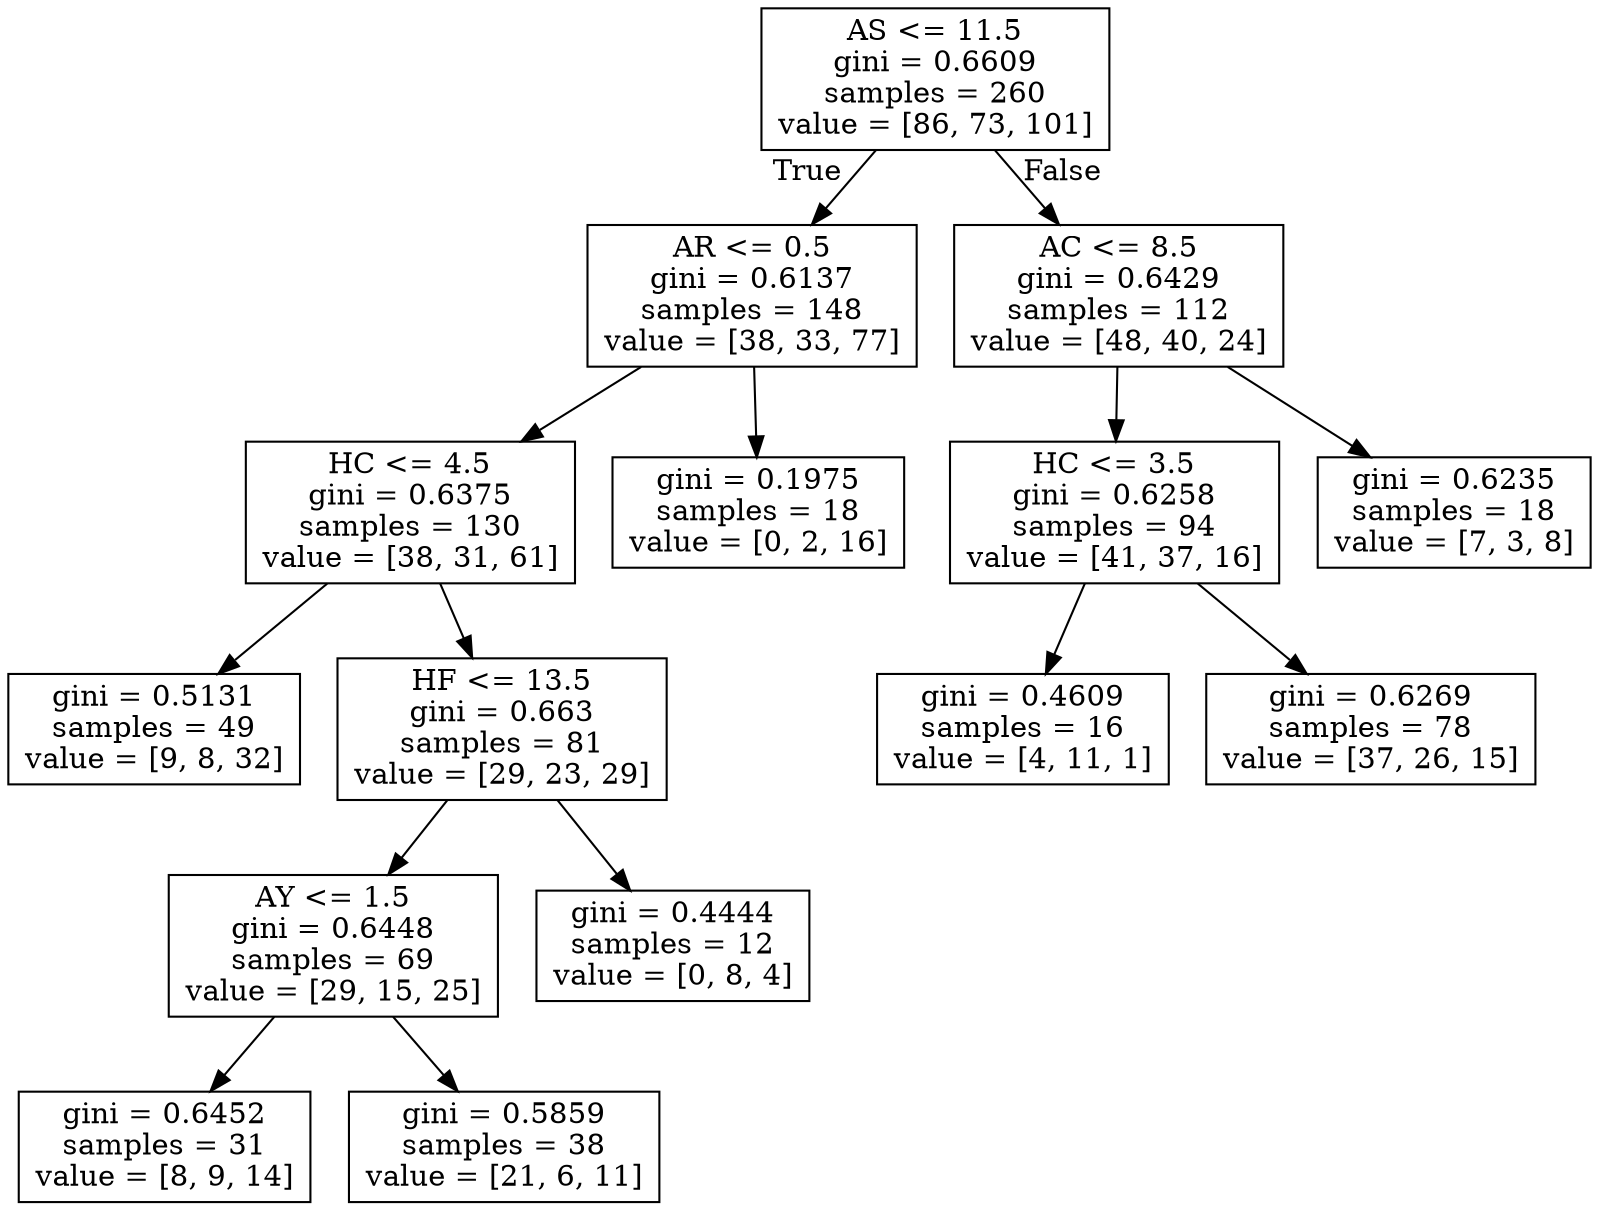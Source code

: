 digraph Tree {
node [shape=box] ;
0 [label="AS <= 11.5\ngini = 0.6609\nsamples = 260\nvalue = [86, 73, 101]"] ;
1 [label="AR <= 0.5\ngini = 0.6137\nsamples = 148\nvalue = [38, 33, 77]"] ;
0 -> 1 [labeldistance=2.5, labelangle=45, headlabel="True"] ;
3 [label="HC <= 4.5\ngini = 0.6375\nsamples = 130\nvalue = [38, 31, 61]"] ;
1 -> 3 ;
5 [label="gini = 0.5131\nsamples = 49\nvalue = [9, 8, 32]"] ;
3 -> 5 ;
6 [label="HF <= 13.5\ngini = 0.663\nsamples = 81\nvalue = [29, 23, 29]"] ;
3 -> 6 ;
7 [label="AY <= 1.5\ngini = 0.6448\nsamples = 69\nvalue = [29, 15, 25]"] ;
6 -> 7 ;
9 [label="gini = 0.6452\nsamples = 31\nvalue = [8, 9, 14]"] ;
7 -> 9 ;
10 [label="gini = 0.5859\nsamples = 38\nvalue = [21, 6, 11]"] ;
7 -> 10 ;
8 [label="gini = 0.4444\nsamples = 12\nvalue = [0, 8, 4]"] ;
6 -> 8 ;
4 [label="gini = 0.1975\nsamples = 18\nvalue = [0, 2, 16]"] ;
1 -> 4 ;
2 [label="AC <= 8.5\ngini = 0.6429\nsamples = 112\nvalue = [48, 40, 24]"] ;
0 -> 2 [labeldistance=2.5, labelangle=-45, headlabel="False"] ;
11 [label="HC <= 3.5\ngini = 0.6258\nsamples = 94\nvalue = [41, 37, 16]"] ;
2 -> 11 ;
13 [label="gini = 0.4609\nsamples = 16\nvalue = [4, 11, 1]"] ;
11 -> 13 ;
14 [label="gini = 0.6269\nsamples = 78\nvalue = [37, 26, 15]"] ;
11 -> 14 ;
12 [label="gini = 0.6235\nsamples = 18\nvalue = [7, 3, 8]"] ;
2 -> 12 ;
}